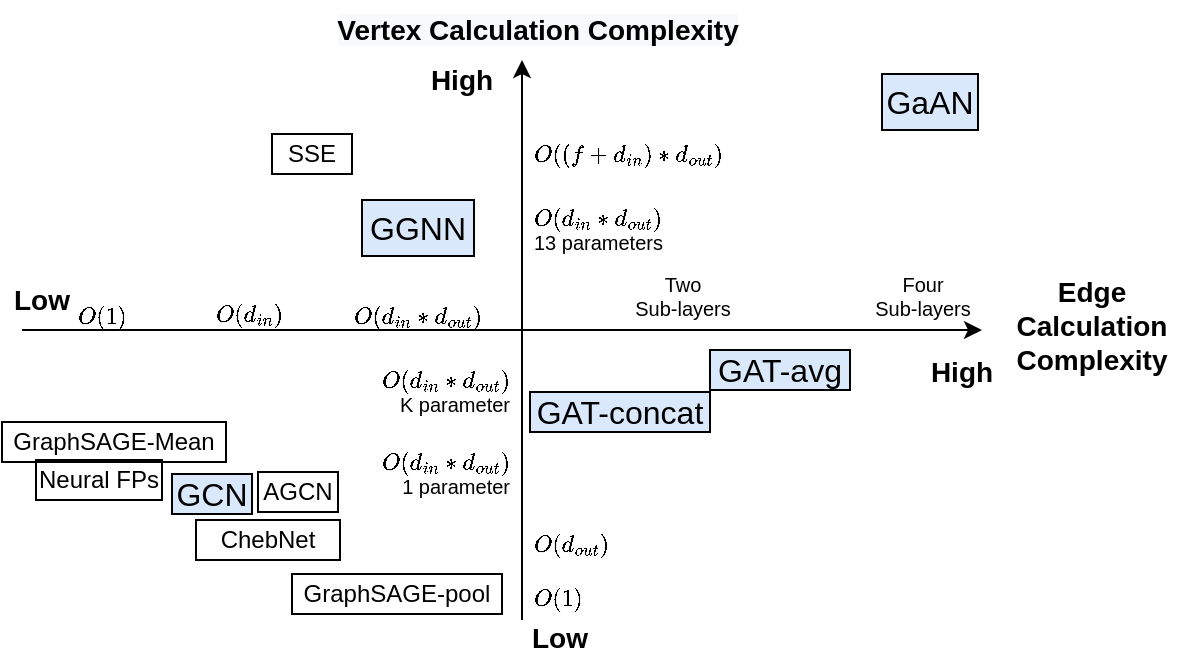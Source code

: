 <mxfile version="13.9.9" type="device"><diagram id="2MBHXZytqJ9W2BRM0lZ_" name="Page-1"><mxGraphModel dx="770" dy="702" grid="1" gridSize="10" guides="1" tooltips="1" connect="1" arrows="0" fold="1" page="1" pageScale="1" pageWidth="827" pageHeight="1169" math="1" shadow="0"><root><mxCell id="0"/><mxCell id="1" style="" parent="0"/><mxCell id="55l02TyrmD9IhU3h0mnR-1" value="" style="endArrow=classic;html=1;fontFamily=Arial;" parent="1" edge="1"><mxGeometry width="50" height="50" relative="1" as="geometry"><mxPoint x="70" y="255" as="sourcePoint"/><mxPoint x="550" y="255" as="targetPoint"/></mxGeometry></mxCell><mxCell id="55l02TyrmD9IhU3h0mnR-2" value="" style="endArrow=classic;html=1;fontFamily=Arial;" parent="1" edge="1"><mxGeometry width="50" height="50" relative="1" as="geometry"><mxPoint x="320" y="400" as="sourcePoint"/><mxPoint x="320" y="120" as="targetPoint"/></mxGeometry></mxCell><mxCell id="55l02TyrmD9IhU3h0mnR-4" value="&lt;b&gt;&lt;font style=&quot;font-size: 14px&quot;&gt;Edge Calculation&lt;br&gt;Complexity&lt;br&gt;&lt;/font&gt;&lt;/b&gt;" style="text;html=1;strokeColor=none;fillColor=none;align=center;verticalAlign=middle;whiteSpace=wrap;rounded=0;fontFamily=Arial;fontStyle=0" parent="1" vertex="1"><mxGeometry x="560" y="243" width="90" height="20" as="geometry"/></mxCell><mxCell id="55l02TyrmD9IhU3h0mnR-6" value="&lt;span style=&quot;font-size: 14px;&quot;&gt;&lt;font style=&quot;font-size: 14px;&quot;&gt;High&lt;/font&gt;&lt;/span&gt;" style="text;html=1;strokeColor=none;fillColor=none;align=center;verticalAlign=middle;whiteSpace=wrap;rounded=0;fontFamily=Arial;fontStyle=1;fontSize=14;" parent="1" vertex="1"><mxGeometry x="270" y="120" width="40" height="20" as="geometry"/></mxCell><mxCell id="55l02TyrmD9IhU3h0mnR-7" value="&lt;b style=&quot;font-size: 14px;&quot;&gt;&lt;font style=&quot;font-size: 14px;&quot;&gt;Low&lt;/font&gt;&lt;/b&gt;" style="text;html=1;strokeColor=none;fillColor=none;align=center;verticalAlign=middle;whiteSpace=wrap;rounded=0;fontFamily=Arial;fontSize=14;" parent="1" vertex="1"><mxGeometry x="324" y="399" width="30" height="20" as="geometry"/></mxCell><mxCell id="55l02TyrmD9IhU3h0mnR-8" value="&lt;b style=&quot;font-size: 14px;&quot;&gt;&lt;font style=&quot;font-size: 14px;&quot;&gt;High&lt;/font&gt;&lt;/b&gt;" style="text;html=1;strokeColor=none;fillColor=none;align=center;verticalAlign=middle;whiteSpace=wrap;rounded=0;fontFamily=Arial;fontSize=14;" parent="1" vertex="1"><mxGeometry x="520" y="268" width="40" height="16" as="geometry"/></mxCell><mxCell id="55l02TyrmD9IhU3h0mnR-10" value="&lt;font style=&quot;font-size: 14px;&quot;&gt;&lt;b style=&quot;font-size: 14px;&quot;&gt;Low&lt;/b&gt;&lt;/font&gt;" style="text;html=1;strokeColor=none;fillColor=none;align=center;verticalAlign=middle;whiteSpace=wrap;rounded=0;fontFamily=Arial;fontSize=14;" parent="1" vertex="1"><mxGeometry x="60" y="230" width="40" height="20" as="geometry"/></mxCell><mxCell id="FiYTe9aXyCY0iq13u9ZS-19" value="\(O(d_{out})\)" style="text;html=1;align=left;verticalAlign=middle;resizable=0;points=[];autosize=1;fontSize=10;fontFamily=Arial;" parent="1" vertex="1"><mxGeometry x="324.0" y="352" width="70" height="20" as="geometry"/></mxCell><mxCell id="FiYTe9aXyCY0iq13u9ZS-27" value="&lt;b style=&quot;color: rgb(0 , 0 , 0) ; font-size: 14px ; letter-spacing: normal ; text-indent: 0px ; text-transform: none ; word-spacing: 0px ; background-color: rgb(248 , 249 , 250)&quot;&gt;Vertex Calculation Complexity&lt;/b&gt;" style="text;whiteSpace=wrap;html=1;align=center;fontFamily=Arial;fontStyle=0" parent="1" vertex="1"><mxGeometry x="208" y="90" width="240" height="30" as="geometry"/></mxCell><mxCell id="FiYTe9aXyCY0iq13u9ZS-30" value="\(O(d_{in}*d_{out})\)&lt;br style=&quot;font-size: 10px;&quot;&gt;1 parameter" style="text;html=1;align=right;verticalAlign=middle;resizable=0;points=[];autosize=1;fontSize=10;fontFamily=Arial;" parent="1" vertex="1"><mxGeometry x="215.0" y="312" width="100" height="30" as="geometry"/></mxCell><mxCell id="haK9CgM9R-VCcrpICVaE-2" value="\(O(1)\)" style="text;html=1;align=left;verticalAlign=middle;resizable=0;points=[];autosize=1;fontSize=10;fontFamily=Arial;" parent="1" vertex="1"><mxGeometry x="324.0" y="379" width="50" height="20" as="geometry"/></mxCell><mxCell id="yuMScb_6Kbho0SolW4CT-1" value="\(O(d_{in})\)" style="text;html=1;align=center;verticalAlign=middle;resizable=0;points=[];autosize=1;fontSize=10;fontFamily=Arial;" parent="1" vertex="1"><mxGeometry x="148.0" y="237" width="70" height="20" as="geometry"/></mxCell><mxCell id="FhLzf1mnGNEQ9T-1F1E8-1" value="&lt;span style=&quot;font-size: 16px;&quot;&gt;GAT-&lt;/span&gt;&lt;span style=&quot;font-size: 16px;&quot;&gt;&lt;font style=&quot;font-size: 16px;&quot;&gt;concat&lt;/font&gt;&lt;/span&gt;" style="text;html=1;align=center;verticalAlign=middle;whiteSpace=wrap;rounded=0;fontFamily=Arial;fontSize=16;fillColor=#dae8fc;strokeColor=#000000;fontStyle=0" parent="1" vertex="1"><mxGeometry x="324" y="286" width="90" height="20" as="geometry"/></mxCell><mxCell id="JVKxsdnlvpfk7FCtDtsB-2" value="&lt;font style=&quot;font-size: 10px;&quot;&gt;Four&lt;br style=&quot;font-size: 10px;&quot;&gt;Sub-layers&lt;br style=&quot;font-size: 10px;&quot;&gt;&lt;/font&gt;" style="text;html=1;align=center;verticalAlign=top;resizable=0;points=[];autosize=1;fontSize=10;" parent="1" vertex="1"><mxGeometry x="490.0" y="220" width="60" height="30" as="geometry"/></mxCell><mxCell id="JVKxsdnlvpfk7FCtDtsB-3" value="\(O(d_{in}*d_{out})\)&lt;br style=&quot;font-size: 10px;&quot;&gt;K parameter" style="text;html=1;align=right;verticalAlign=middle;resizable=0;points=[];autosize=1;fontSize=10;fontFamily=Arial;" parent="1" vertex="1"><mxGeometry x="215.0" y="271" width="100" height="30" as="geometry"/></mxCell><mxCell id="FiYTe9aXyCY0iq13u9ZS-3" value="Untitled Layer" style="" parent="0"/><mxCell id="FiYTe9aXyCY0iq13u9ZS-4" value="&lt;span style=&quot;font-size: 16px;&quot;&gt;GaAN&lt;/span&gt;" style="text;html=1;strokeColor=#000000;fillColor=#dae8fc;align=center;verticalAlign=middle;whiteSpace=wrap;rounded=0;fontFamily=Arial;fontSize=16;fontStyle=0" parent="FiYTe9aXyCY0iq13u9ZS-3" vertex="1"><mxGeometry x="500" y="127" width="48" height="28" as="geometry"/></mxCell><mxCell id="FiYTe9aXyCY0iq13u9ZS-5" value="&lt;span&gt;ChebNet&lt;/span&gt;" style="text;html=1;fillColor=none;align=center;verticalAlign=middle;whiteSpace=wrap;rounded=0;fontFamily=Arial;fontStyle=0;strokeColor=#000000;" parent="FiYTe9aXyCY0iq13u9ZS-3" vertex="1"><mxGeometry x="157" y="350" width="72" height="20" as="geometry"/></mxCell><mxCell id="FiYTe9aXyCY0iq13u9ZS-6" value="&lt;span style=&quot;font-size: 16px;&quot;&gt;GGNN&lt;/span&gt;" style="text;html=1;fillColor=#dae8fc;align=center;verticalAlign=middle;whiteSpace=wrap;rounded=0;fontFamily=Arial;fontSize=16;fontStyle=0;strokeColor=#000000;" parent="FiYTe9aXyCY0iq13u9ZS-3" vertex="1"><mxGeometry x="240" y="190" width="56" height="28" as="geometry"/></mxCell><mxCell id="FiYTe9aXyCY0iq13u9ZS-7" value="&lt;span&gt;SSE&lt;/span&gt;" style="text;html=1;fillColor=none;align=center;verticalAlign=middle;whiteSpace=wrap;rounded=0;fontFamily=Arial;fontStyle=0;strokeColor=#000000;" parent="FiYTe9aXyCY0iq13u9ZS-3" vertex="1"><mxGeometry x="195" y="157" width="40" height="20" as="geometry"/></mxCell><mxCell id="FiYTe9aXyCY0iq13u9ZS-17" value="&lt;span&gt;GraphSAGE-pool&lt;/span&gt;" style="text;html=1;fillColor=none;align=center;verticalAlign=middle;whiteSpace=wrap;rounded=0;fontFamily=Arial;fontStyle=0;strokeColor=#000000;" parent="FiYTe9aXyCY0iq13u9ZS-3" vertex="1"><mxGeometry x="205" y="377" width="105" height="20" as="geometry"/></mxCell><mxCell id="FiYTe9aXyCY0iq13u9ZS-20" value="&lt;span style=&quot;font-size: 16px&quot;&gt;GAT-avg&lt;/span&gt;" style="text;html=1;strokeColor=#000000;fillColor=#dae8fc;align=center;verticalAlign=middle;whiteSpace=wrap;rounded=0;fontFamily=Arial;fontSize=16;fontStyle=0" parent="FiYTe9aXyCY0iq13u9ZS-3" vertex="1"><mxGeometry x="414" y="265" width="70" height="20" as="geometry"/></mxCell><mxCell id="FiYTe9aXyCY0iq13u9ZS-16" value="&lt;span&gt;AGCN&lt;/span&gt;" style="text;html=1;fillColor=none;align=center;verticalAlign=middle;whiteSpace=wrap;rounded=0;fontFamily=Arial;fontStyle=0;strokeColor=#000000;" parent="FiYTe9aXyCY0iq13u9ZS-3" vertex="1"><mxGeometry x="188" y="326" width="40" height="20" as="geometry"/></mxCell><mxCell id="FiYTe9aXyCY0iq13u9ZS-32" value="&lt;span style=&quot;font-size: 16px;&quot;&gt;GCN&lt;/span&gt;" style="text;html=1;strokeColor=#000000;fillColor=#dae8fc;align=center;verticalAlign=middle;whiteSpace=wrap;rounded=0;fontFamily=Arial;fontSize=16;fontStyle=0" parent="FiYTe9aXyCY0iq13u9ZS-3" vertex="1"><mxGeometry x="145" y="327" width="40" height="20" as="geometry"/></mxCell><mxCell id="FiYTe9aXyCY0iq13u9ZS-10" value="&lt;span&gt;Neural FPs&lt;/span&gt;" style="text;html=1;fillColor=none;align=center;verticalAlign=middle;whiteSpace=wrap;rounded=0;fontFamily=Arial;fontStyle=0;strokeColor=#000000;" parent="FiYTe9aXyCY0iq13u9ZS-3" vertex="1"><mxGeometry x="77" y="320" width="63" height="20" as="geometry"/></mxCell><mxCell id="FiYTe9aXyCY0iq13u9ZS-11" value="&lt;span&gt;GraphSAGE-Mean&lt;/span&gt;" style="text;html=1;fillColor=none;align=center;verticalAlign=middle;whiteSpace=wrap;rounded=0;fontFamily=Arial;fontStyle=0;strokeColor=#000000;" parent="FiYTe9aXyCY0iq13u9ZS-3" vertex="1"><mxGeometry x="60" y="301" width="112" height="20" as="geometry"/></mxCell><mxCell id="FiYTe9aXyCY0iq13u9ZS-34" value="&lt;font style=&quot;font-size: 10px;&quot;&gt;\(O((f + d_{in})*d_{out})\)&lt;/font&gt;" style="text;html=1;align=left;verticalAlign=middle;resizable=0;points=[];autosize=1;fontSize=10;" parent="FiYTe9aXyCY0iq13u9ZS-3" vertex="1"><mxGeometry x="324.0" y="157" width="130" height="20" as="geometry"/></mxCell><mxCell id="FiYTe9aXyCY0iq13u9ZS-35" value="&lt;font style=&quot;font-size: 10px&quot;&gt;\(O(d_{in}*d_{out})\)&lt;br style=&quot;font-size: 10px&quot;&gt;13 parameters&lt;/font&gt;" style="text;html=1;align=left;verticalAlign=middle;resizable=0;points=[];autosize=1;fontSize=10;" parent="FiYTe9aXyCY0iq13u9ZS-3" vertex="1"><mxGeometry x="324.0" y="190" width="100" height="30" as="geometry"/></mxCell><mxCell id="FiYTe9aXyCY0iq13u9ZS-36" value="\(O(1)\)" style="text;html=1;align=center;verticalAlign=middle;resizable=0;points=[];autosize=1;fontSize=10;" parent="FiYTe9aXyCY0iq13u9ZS-3" vertex="1"><mxGeometry x="85.0" y="238" width="50" height="20" as="geometry"/></mxCell><mxCell id="FiYTe9aXyCY0iq13u9ZS-37" value="\(O(d_{in} * d_{out})\)" style="text;html=1;align=center;verticalAlign=middle;resizable=0;points=[];autosize=1;fontSize=10;" parent="FiYTe9aXyCY0iq13u9ZS-3" vertex="1"><mxGeometry x="213.0" y="238" width="110" height="20" as="geometry"/></mxCell><mxCell id="FiYTe9aXyCY0iq13u9ZS-38" value="&lt;font style=&quot;font-size: 10px;&quot;&gt;Two&lt;br style=&quot;font-size: 10px;&quot;&gt;Sub-layers&lt;br style=&quot;font-size: 10px;&quot;&gt;&lt;/font&gt;" style="text;html=1;align=center;verticalAlign=top;resizable=0;points=[];autosize=1;fontSize=10;" parent="FiYTe9aXyCY0iq13u9ZS-3" vertex="1"><mxGeometry x="370.0" y="220" width="60" height="30" as="geometry"/></mxCell></root></mxGraphModel></diagram></mxfile>